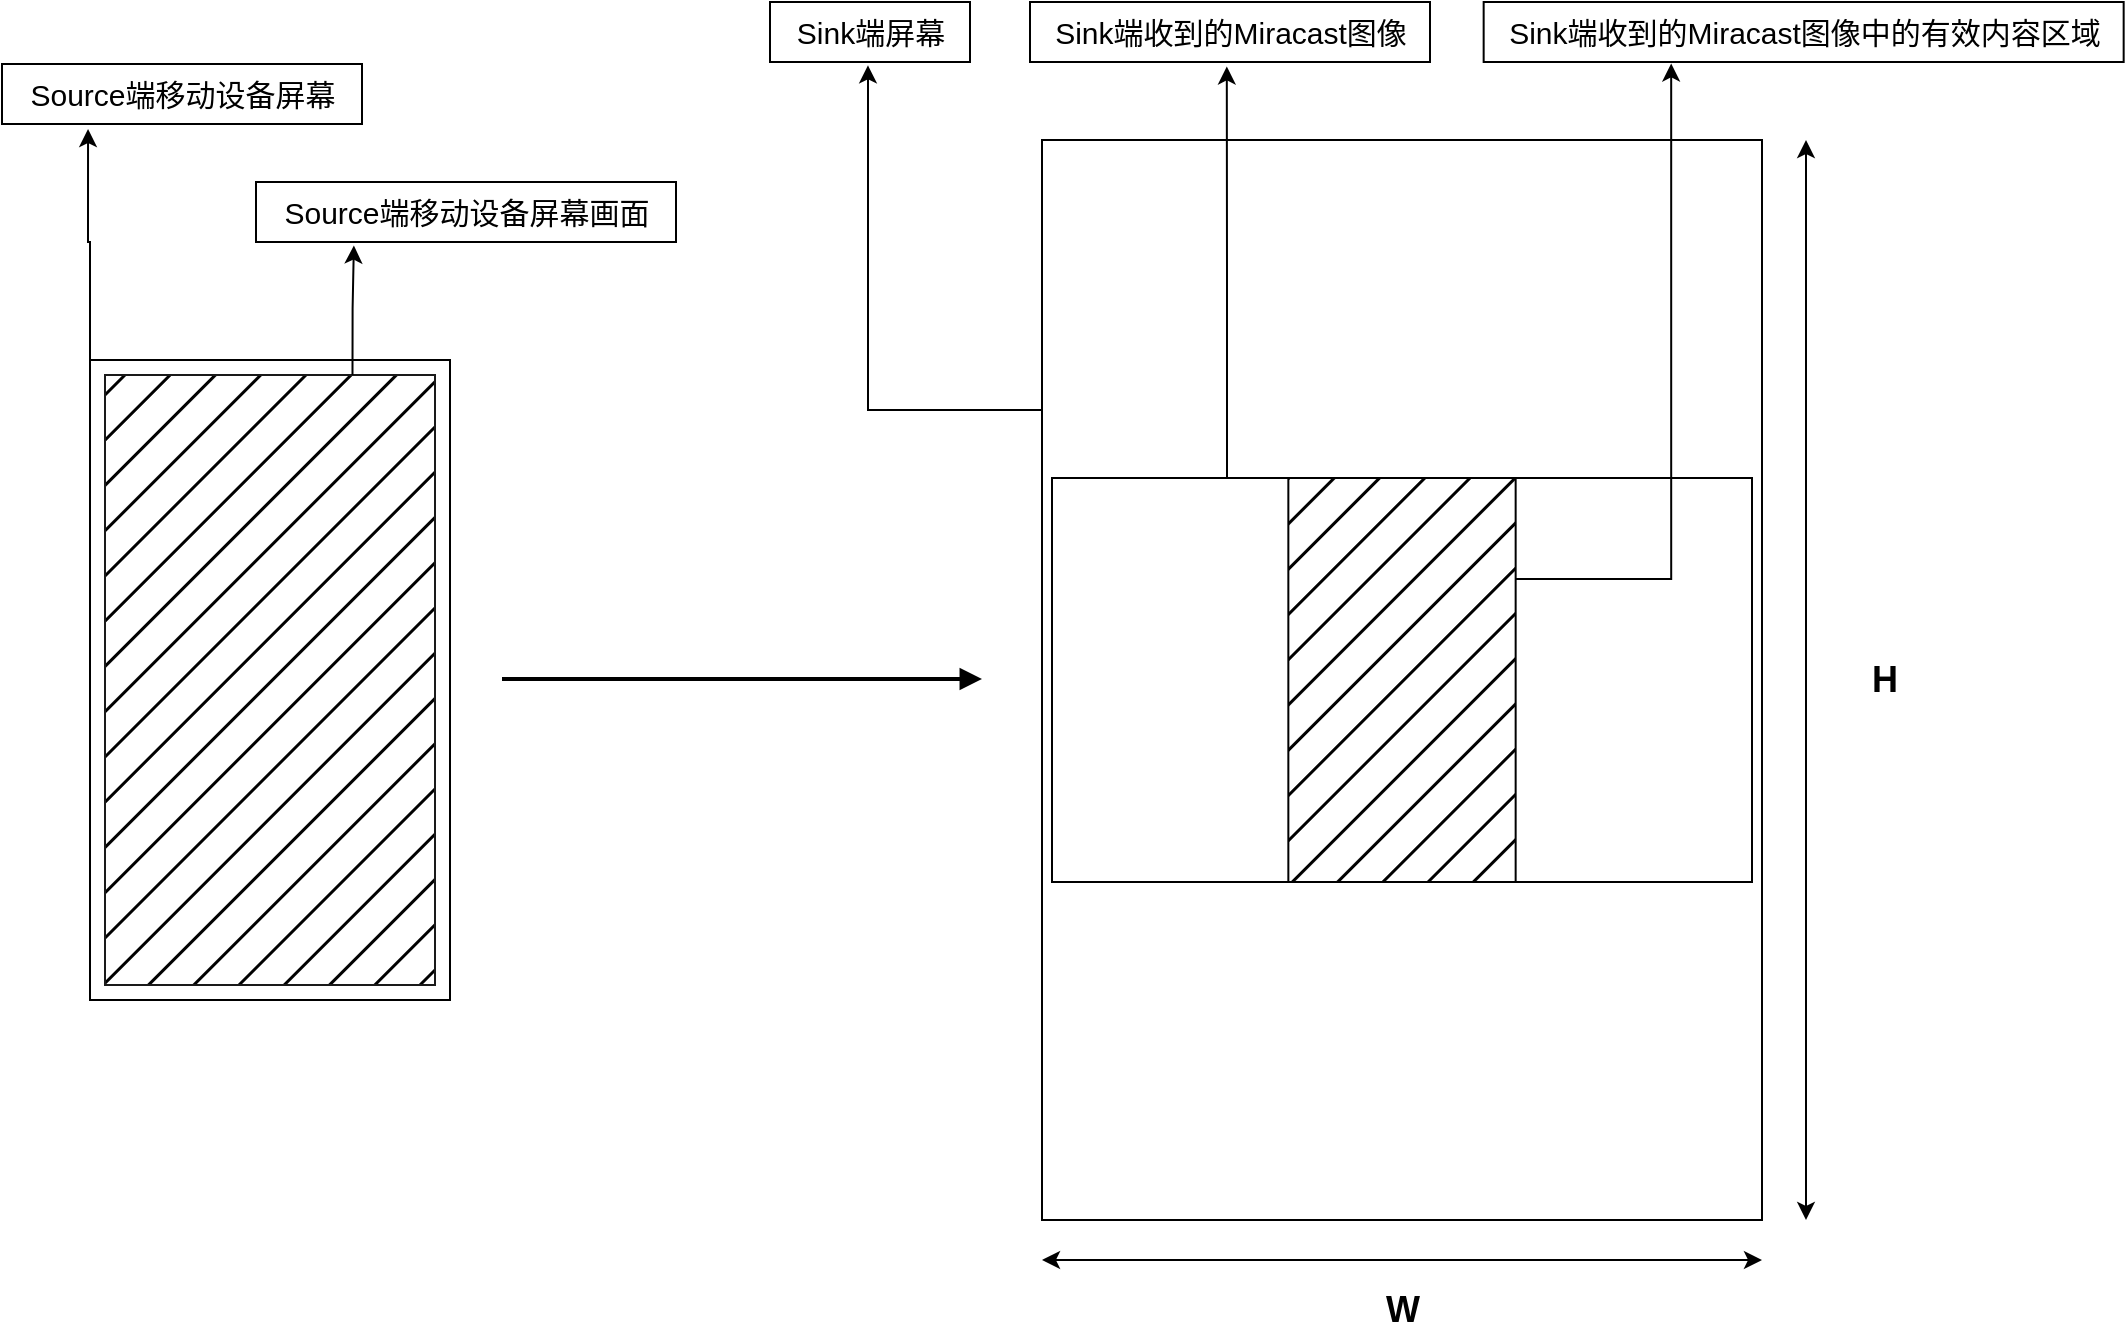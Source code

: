 <mxfile version="20.4.0" type="github">
  <diagram id="nHjyefR00ipD4gsYa4OQ" name="第 1 页">
    <mxGraphModel dx="2031" dy="2226" grid="1" gridSize="10" guides="1" tooltips="1" connect="1" arrows="1" fold="1" page="1" pageScale="1" pageWidth="827" pageHeight="1169" math="0" shadow="0">
      <root>
        <mxCell id="0" />
        <mxCell id="1" parent="0" />
        <mxCell id="fIoEv5E2U9dEB1Ysbp1T-43" style="edgeStyle=orthogonalEdgeStyle;rounded=0;orthogonalLoop=1;jettySize=auto;html=1;exitX=0;exitY=0.25;exitDx=0;exitDy=0;entryX=0.49;entryY=1.056;entryDx=0;entryDy=0;entryPerimeter=0;fontSize=18;" edge="1" parent="1" source="fIoEv5E2U9dEB1Ysbp1T-11" target="fIoEv5E2U9dEB1Ysbp1T-29">
          <mxGeometry relative="1" as="geometry" />
        </mxCell>
        <mxCell id="fIoEv5E2U9dEB1Ysbp1T-11" value="" style="rounded=0;whiteSpace=wrap;html=1;fillColor=none;" vertex="1" parent="1">
          <mxGeometry x="550" y="-80" width="360" height="540" as="geometry" />
        </mxCell>
        <mxCell id="fIoEv5E2U9dEB1Ysbp1T-15" value="" style="group" vertex="1" connectable="0" parent="1">
          <mxGeometry x="74" y="30" width="180" height="320" as="geometry" />
        </mxCell>
        <mxCell id="fIoEv5E2U9dEB1Ysbp1T-16" value="" style="rounded=0;whiteSpace=wrap;html=1;" vertex="1" parent="fIoEv5E2U9dEB1Ysbp1T-15">
          <mxGeometry width="180" height="320" as="geometry" />
        </mxCell>
        <mxCell id="fIoEv5E2U9dEB1Ysbp1T-17" value="" style="rounded=0;whiteSpace=wrap;html=1;fillColor=#000000;fillStyle=hatch;gradientColor=none;strokeColor=#1A1A1A;" vertex="1" parent="fIoEv5E2U9dEB1Ysbp1T-15">
          <mxGeometry x="7.5" y="7.5" width="165" height="305" as="geometry" />
        </mxCell>
        <mxCell id="fIoEv5E2U9dEB1Ysbp1T-4" value="" style="endArrow=block;html=1;rounded=0;strokeWidth=2;endFill=1;" edge="1" parent="1">
          <mxGeometry width="50" height="50" relative="1" as="geometry">
            <mxPoint x="280" y="189.47" as="sourcePoint" />
            <mxPoint x="520" y="189.47" as="targetPoint" />
          </mxGeometry>
        </mxCell>
        <mxCell id="fIoEv5E2U9dEB1Ysbp1T-36" style="edgeStyle=orthogonalEdgeStyle;rounded=0;orthogonalLoop=1;jettySize=auto;html=1;exitX=0.25;exitY=0;exitDx=0;exitDy=0;entryX=0.492;entryY=1.074;entryDx=0;entryDy=0;entryPerimeter=0;fontSize=18;" edge="1" parent="1" source="fIoEv5E2U9dEB1Ysbp1T-18" target="fIoEv5E2U9dEB1Ysbp1T-33">
          <mxGeometry relative="1" as="geometry" />
        </mxCell>
        <mxCell id="fIoEv5E2U9dEB1Ysbp1T-18" value="" style="rounded=0;whiteSpace=wrap;html=1;fillColor=none;" vertex="1" parent="1">
          <mxGeometry x="555" y="89" width="350" height="202" as="geometry" />
        </mxCell>
        <mxCell id="fIoEv5E2U9dEB1Ysbp1T-45" style="edgeStyle=orthogonalEdgeStyle;rounded=0;orthogonalLoop=1;jettySize=auto;html=1;exitX=1;exitY=0.25;exitDx=0;exitDy=0;entryX=0.293;entryY=1.024;entryDx=0;entryDy=0;entryPerimeter=0;fontSize=18;" edge="1" parent="1" source="fIoEv5E2U9dEB1Ysbp1T-19" target="fIoEv5E2U9dEB1Ysbp1T-37">
          <mxGeometry relative="1" as="geometry" />
        </mxCell>
        <mxCell id="fIoEv5E2U9dEB1Ysbp1T-19" value="" style="rounded=0;whiteSpace=wrap;html=1;fillColor=#000000;fillStyle=hatch;" vertex="1" parent="1">
          <mxGeometry x="673.175" y="89" width="113.65" height="202" as="geometry" />
        </mxCell>
        <mxCell id="fIoEv5E2U9dEB1Ysbp1T-20" value="" style="endArrow=classic;startArrow=classic;html=1;rounded=0;" edge="1" parent="1">
          <mxGeometry width="50" height="50" relative="1" as="geometry">
            <mxPoint x="550" y="480" as="sourcePoint" />
            <mxPoint x="910" y="480" as="targetPoint" />
          </mxGeometry>
        </mxCell>
        <mxCell id="fIoEv5E2U9dEB1Ysbp1T-21" value="" style="endArrow=classic;startArrow=classic;html=1;rounded=0;" edge="1" parent="1">
          <mxGeometry width="50" height="50" relative="1" as="geometry">
            <mxPoint x="932" y="460" as="sourcePoint" />
            <mxPoint x="932" y="-80" as="targetPoint" />
          </mxGeometry>
        </mxCell>
        <mxCell id="fIoEv5E2U9dEB1Ysbp1T-22" value="W" style="text;html=1;align=center;verticalAlign=middle;resizable=0;points=[];autosize=1;strokeColor=none;fillColor=none;fontStyle=1;fontSize=18;" vertex="1" parent="1">
          <mxGeometry x="710" y="490" width="40" height="30" as="geometry" />
        </mxCell>
        <mxCell id="fIoEv5E2U9dEB1Ysbp1T-23" value="H" style="text;html=1;align=center;verticalAlign=middle;resizable=0;points=[];autosize=1;strokeColor=none;fillColor=none;fontStyle=1;fontSize=18;" vertex="1" parent="1">
          <mxGeometry x="951" y="175" width="40" height="30" as="geometry" />
        </mxCell>
        <mxCell id="fIoEv5E2U9dEB1Ysbp1T-24" style="edgeStyle=orthogonalEdgeStyle;rounded=0;orthogonalLoop=1;jettySize=auto;html=1;exitX=0;exitY=0;exitDx=0;exitDy=0;fontSize=18;entryX=0.239;entryY=1.084;entryDx=0;entryDy=0;entryPerimeter=0;" edge="1" parent="1" source="fIoEv5E2U9dEB1Ysbp1T-16" target="fIoEv5E2U9dEB1Ysbp1T-25">
          <mxGeometry relative="1" as="geometry">
            <mxPoint x="100" y="-100" as="targetPoint" />
          </mxGeometry>
        </mxCell>
        <mxCell id="fIoEv5E2U9dEB1Ysbp1T-25" value="Source端移动设备屏幕" style="text;html=1;align=center;verticalAlign=middle;resizable=0;points=[];autosize=1;strokeColor=default;fillColor=none;fontSize=15;" vertex="1" parent="1">
          <mxGeometry x="30" y="-118" width="180" height="30" as="geometry" />
        </mxCell>
        <mxCell id="fIoEv5E2U9dEB1Ysbp1T-26" style="edgeStyle=orthogonalEdgeStyle;rounded=0;orthogonalLoop=1;jettySize=auto;html=1;exitX=0.75;exitY=0;exitDx=0;exitDy=0;fontSize=18;entryX=0.233;entryY=1.059;entryDx=0;entryDy=0;entryPerimeter=0;" edge="1" parent="1" source="fIoEv5E2U9dEB1Ysbp1T-17" target="fIoEv5E2U9dEB1Ysbp1T-27">
          <mxGeometry relative="1" as="geometry">
            <mxPoint x="205.824" y="-20" as="targetPoint" />
          </mxGeometry>
        </mxCell>
        <mxCell id="fIoEv5E2U9dEB1Ysbp1T-27" value="Source端移动设备屏幕画面" style="text;html=1;align=center;verticalAlign=middle;resizable=0;points=[];autosize=1;strokeColor=default;fillColor=none;fontSize=15;" vertex="1" parent="1">
          <mxGeometry x="157" y="-59" width="210" height="30" as="geometry" />
        </mxCell>
        <mxCell id="fIoEv5E2U9dEB1Ysbp1T-29" value="Sink端屏幕" style="text;html=1;align=center;verticalAlign=middle;resizable=0;points=[];autosize=1;strokeColor=default;fillColor=none;fontSize=15;" vertex="1" parent="1">
          <mxGeometry x="414" y="-149" width="100" height="30" as="geometry" />
        </mxCell>
        <mxCell id="fIoEv5E2U9dEB1Ysbp1T-33" value="Sink端收到的Miracast图像" style="text;html=1;align=center;verticalAlign=middle;resizable=0;points=[];autosize=1;strokeColor=default;fillColor=none;fontSize=15;" vertex="1" parent="1">
          <mxGeometry x="544" y="-149" width="200" height="30" as="geometry" />
        </mxCell>
        <mxCell id="fIoEv5E2U9dEB1Ysbp1T-37" value="Sink端收到的Miracast图像中的有效内容区域" style="text;html=1;align=center;verticalAlign=middle;resizable=0;points=[];autosize=1;strokeColor=default;fillColor=none;fontSize=15;" vertex="1" parent="1">
          <mxGeometry x="770.83" y="-149" width="320" height="30" as="geometry" />
        </mxCell>
      </root>
    </mxGraphModel>
  </diagram>
</mxfile>
